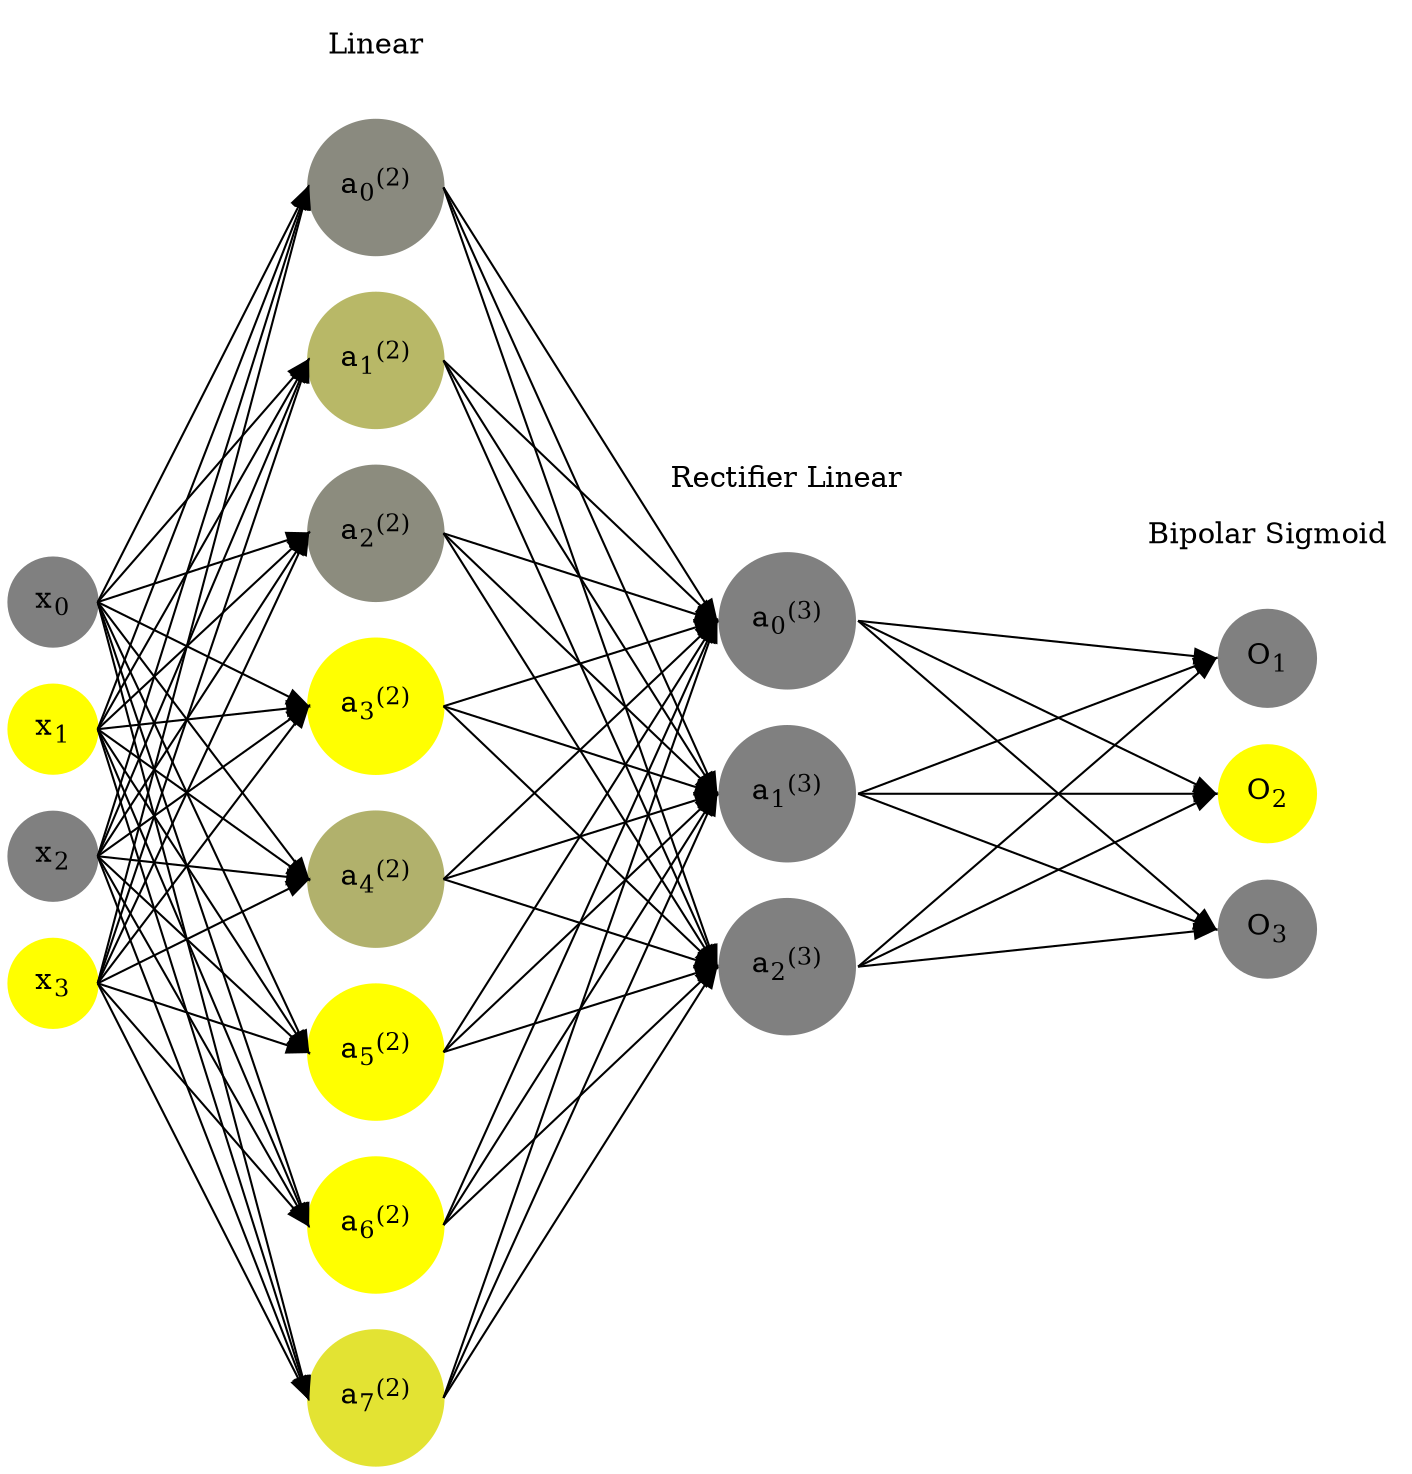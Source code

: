 digraph G {
	rankdir = LR;
	splines=false;
	edge[style=invis];
	ranksep= 1.4;
	{
	node [shape=circle, color="0.1667, 0.0, 0.5", style=filled, fillcolor="0.1667, 0.0, 0.5"];
	x0 [label=<x<sub>0</sub>>];
	}
	{
	node [shape=circle, color="0.1667, 1.0, 1.0", style=filled, fillcolor="0.1667, 1.0, 1.0"];
	x1 [label=<x<sub>1</sub>>];
	}
	{
	node [shape=circle, color="0.1667, 0.0, 0.5", style=filled, fillcolor="0.1667, 0.0, 0.5"];
	x2 [label=<x<sub>2</sub>>];
	}
	{
	node [shape=circle, color="0.1667, 1.0, 1.0", style=filled, fillcolor="0.1667, 1.0, 1.0"];
	x3 [label=<x<sub>3</sub>>];
	}
	{
	node [shape=circle, color="0.1667, 0.078377, 0.539189", style=filled, fillcolor="0.1667, 0.078377, 0.539189"];
	a02 [label=<a<sub>0</sub><sup>(2)</sup>>];
	}
	{
	node [shape=circle, color="0.1667, 0.437651, 0.718826", style=filled, fillcolor="0.1667, 0.437651, 0.718826"];
	a12 [label=<a<sub>1</sub><sup>(2)</sup>>];
	}
	{
	node [shape=circle, color="0.1667, 0.100775, 0.550387", style=filled, fillcolor="0.1667, 0.100775, 0.550387"];
	a22 [label=<a<sub>2</sub><sup>(2)</sup>>];
	}
	{
	node [shape=circle, color="0.1667, 0.993930, 0.996965", style=filled, fillcolor="0.1667, 0.993930, 0.996965"];
	a32 [label=<a<sub>3</sub><sup>(2)</sup>>];
	}
	{
	node [shape=circle, color="0.1667, 0.388953, 0.694477", style=filled, fillcolor="0.1667, 0.388953, 0.694477"];
	a42 [label=<a<sub>4</sub><sup>(2)</sup>>];
	}
	{
	node [shape=circle, color="0.1667, 1.272841, 1.136421", style=filled, fillcolor="0.1667, 1.272841, 1.136421"];
	a52 [label=<a<sub>5</sub><sup>(2)</sup>>];
	}
	{
	node [shape=circle, color="0.1667, 1.444437, 1.222219", style=filled, fillcolor="0.1667, 1.444437, 1.222219"];
	a62 [label=<a<sub>6</sub><sup>(2)</sup>>];
	}
	{
	node [shape=circle, color="0.1667, 0.773769, 0.886884", style=filled, fillcolor="0.1667, 0.773769, 0.886884"];
	a72 [label=<a<sub>7</sub><sup>(2)</sup>>];
	}
	{
	node [shape=circle, color="0.1667, 0.000000, 0.500000", style=filled, fillcolor="0.1667, 0.000000, 0.500000"];
	a03 [label=<a<sub>0</sub><sup>(3)</sup>>];
	}
	{
	node [shape=circle, color="0.1667, 0.000000, 0.500000", style=filled, fillcolor="0.1667, 0.000000, 0.500000"];
	a13 [label=<a<sub>1</sub><sup>(3)</sup>>];
	}
	{
	node [shape=circle, color="0.1667, 0.000000, 0.500000", style=filled, fillcolor="0.1667, 0.000000, 0.500000"];
	a23 [label=<a<sub>2</sub><sup>(3)</sup>>];
	}
	{
	node [shape=circle, color="0.1667, 0.0, 0.5", style=filled, fillcolor="0.1667, 0.0, 0.5"];
	O1 [label=<O<sub>1</sub>>];
	}
	{
	node [shape=circle, color="0.1667, 1.0, 1.0", style=filled, fillcolor="0.1667, 1.0, 1.0"];
	O2 [label=<O<sub>2</sub>>];
	}
	{
	node [shape=circle, color="0.1667, 0.0, 0.5", style=filled, fillcolor="0.1667, 0.0, 0.5"];
	O3 [label=<O<sub>3</sub>>];
	}
	{
	rank=same;
	x0->x1->x2->x3;
	}
	{
	rank=same;
	a02->a12->a22->a32->a42->a52->a62->a72;
	}
	{
	rank=same;
	a03->a13->a23;
	}
	{
	rank=same;
	O1->O2->O3;
	}
	l1 [shape=plaintext,label="Linear"];
	l1->a02;
	{rank=same; l1;a02};
	l2 [shape=plaintext,label="Rectifier Linear"];
	l2->a03;
	{rank=same; l2;a03};
	l3 [shape=plaintext,label="Bipolar Sigmoid"];
	l3->O1;
	{rank=same; l3;O1};
edge[style=solid, tailport=e, headport=w];
	{x0;x1;x2;x3} -> {a02;a12;a22;a32;a42;a52;a62;a72};
	{a02;a12;a22;a32;a42;a52;a62;a72} -> {a03;a13;a23};
	{a03;a13;a23} -> {O1,O2,O3};
}